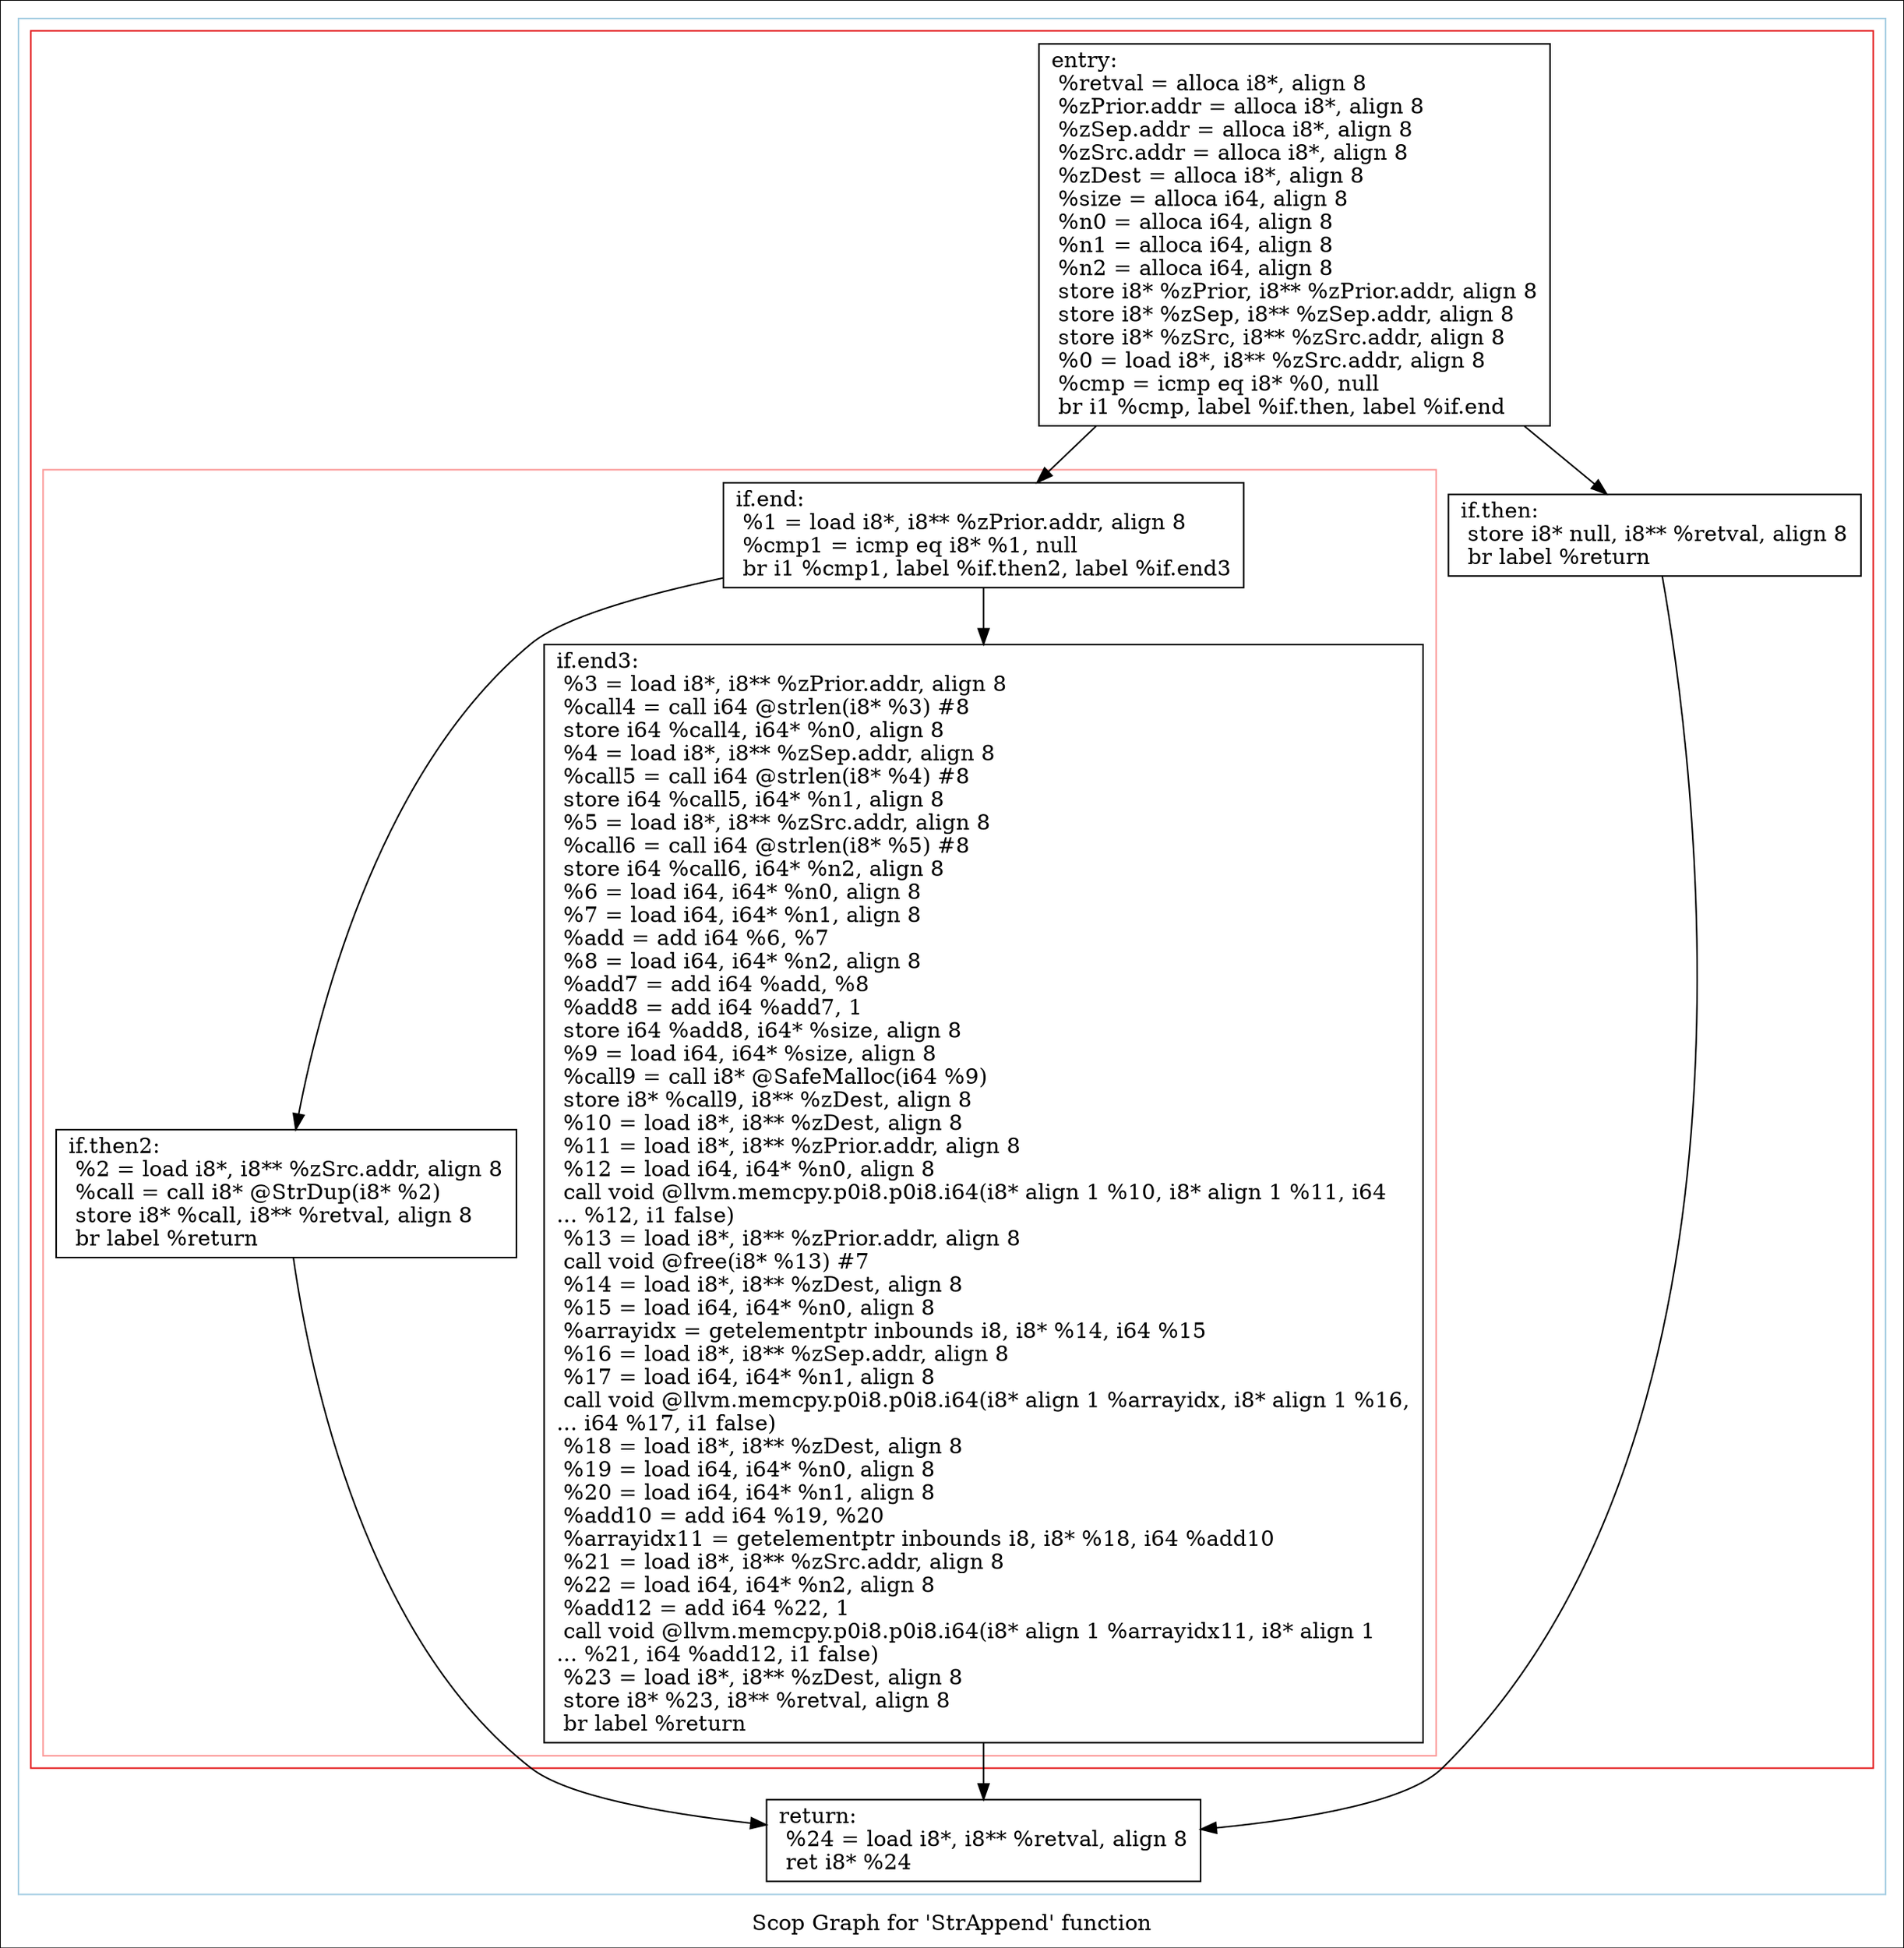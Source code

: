 digraph "Scop Graph for 'StrAppend' function" {
	label="Scop Graph for 'StrAppend' function";

	Node0x203ea50 [shape=record,label="{entry:\l  %retval = alloca i8*, align 8\l  %zPrior.addr = alloca i8*, align 8\l  %zSep.addr = alloca i8*, align 8\l  %zSrc.addr = alloca i8*, align 8\l  %zDest = alloca i8*, align 8\l  %size = alloca i64, align 8\l  %n0 = alloca i64, align 8\l  %n1 = alloca i64, align 8\l  %n2 = alloca i64, align 8\l  store i8* %zPrior, i8** %zPrior.addr, align 8\l  store i8* %zSep, i8** %zSep.addr, align 8\l  store i8* %zSrc, i8** %zSrc.addr, align 8\l  %0 = load i8*, i8** %zSrc.addr, align 8\l  %cmp = icmp eq i8* %0, null\l  br i1 %cmp, label %if.then, label %if.end\l}"];
	Node0x203ea50 -> Node0x2005fd0;
	Node0x203ea50 -> Node0x20881c0;
	Node0x2005fd0 [shape=record,label="{if.then:                                          \l  store i8* null, i8** %retval, align 8\l  br label %return\l}"];
	Node0x2005fd0 -> Node0x1fc13d0;
	Node0x1fc13d0 [shape=record,label="{return:                                           \l  %24 = load i8*, i8** %retval, align 8\l  ret i8* %24\l}"];
	Node0x20881c0 [shape=record,label="{if.end:                                           \l  %1 = load i8*, i8** %zPrior.addr, align 8\l  %cmp1 = icmp eq i8* %1, null\l  br i1 %cmp1, label %if.then2, label %if.end3\l}"];
	Node0x20881c0 -> Node0x20530f0;
	Node0x20881c0 -> Node0x2028c50;
	Node0x20530f0 [shape=record,label="{if.then2:                                         \l  %2 = load i8*, i8** %zSrc.addr, align 8\l  %call = call i8* @StrDup(i8* %2)\l  store i8* %call, i8** %retval, align 8\l  br label %return\l}"];
	Node0x20530f0 -> Node0x1fc13d0;
	Node0x2028c50 [shape=record,label="{if.end3:                                          \l  %3 = load i8*, i8** %zPrior.addr, align 8\l  %call4 = call i64 @strlen(i8* %3) #8\l  store i64 %call4, i64* %n0, align 8\l  %4 = load i8*, i8** %zSep.addr, align 8\l  %call5 = call i64 @strlen(i8* %4) #8\l  store i64 %call5, i64* %n1, align 8\l  %5 = load i8*, i8** %zSrc.addr, align 8\l  %call6 = call i64 @strlen(i8* %5) #8\l  store i64 %call6, i64* %n2, align 8\l  %6 = load i64, i64* %n0, align 8\l  %7 = load i64, i64* %n1, align 8\l  %add = add i64 %6, %7\l  %8 = load i64, i64* %n2, align 8\l  %add7 = add i64 %add, %8\l  %add8 = add i64 %add7, 1\l  store i64 %add8, i64* %size, align 8\l  %9 = load i64, i64* %size, align 8\l  %call9 = call i8* @SafeMalloc(i64 %9)\l  store i8* %call9, i8** %zDest, align 8\l  %10 = load i8*, i8** %zDest, align 8\l  %11 = load i8*, i8** %zPrior.addr, align 8\l  %12 = load i64, i64* %n0, align 8\l  call void @llvm.memcpy.p0i8.p0i8.i64(i8* align 1 %10, i8* align 1 %11, i64\l... %12, i1 false)\l  %13 = load i8*, i8** %zPrior.addr, align 8\l  call void @free(i8* %13) #7\l  %14 = load i8*, i8** %zDest, align 8\l  %15 = load i64, i64* %n0, align 8\l  %arrayidx = getelementptr inbounds i8, i8* %14, i64 %15\l  %16 = load i8*, i8** %zSep.addr, align 8\l  %17 = load i64, i64* %n1, align 8\l  call void @llvm.memcpy.p0i8.p0i8.i64(i8* align 1 %arrayidx, i8* align 1 %16,\l... i64 %17, i1 false)\l  %18 = load i8*, i8** %zDest, align 8\l  %19 = load i64, i64* %n0, align 8\l  %20 = load i64, i64* %n1, align 8\l  %add10 = add i64 %19, %20\l  %arrayidx11 = getelementptr inbounds i8, i8* %18, i64 %add10\l  %21 = load i8*, i8** %zSrc.addr, align 8\l  %22 = load i64, i64* %n2, align 8\l  %add12 = add i64 %22, 1\l  call void @llvm.memcpy.p0i8.p0i8.i64(i8* align 1 %arrayidx11, i8* align 1\l... %21, i64 %add12, i1 false)\l  %23 = load i8*, i8** %zDest, align 8\l  store i8* %23, i8** %retval, align 8\l  br label %return\l}"];
	Node0x2028c50 -> Node0x1fc13d0;
	colorscheme = "paired12"
        subgraph cluster_0x211a860 {
          label = "";
          style = solid;
          color = 1
          subgraph cluster_0x20a4e70 {
            label = "";
            style = solid;
            color = 6
            subgraph cluster_0x20e1c30 {
              label = "";
              style = solid;
              color = 5
              Node0x20881c0;
              Node0x20530f0;
              Node0x2028c50;
            }
            Node0x203ea50;
            Node0x2005fd0;
          }
          Node0x1fc13d0;
        }
}
